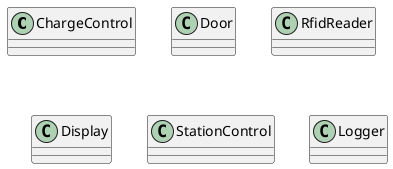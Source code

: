 @startuml
'https://plantuml.com/class-diagram

class ChargeControl
class Door
class RfidReader
class Display
class StationControl
class Logger

@enduml
